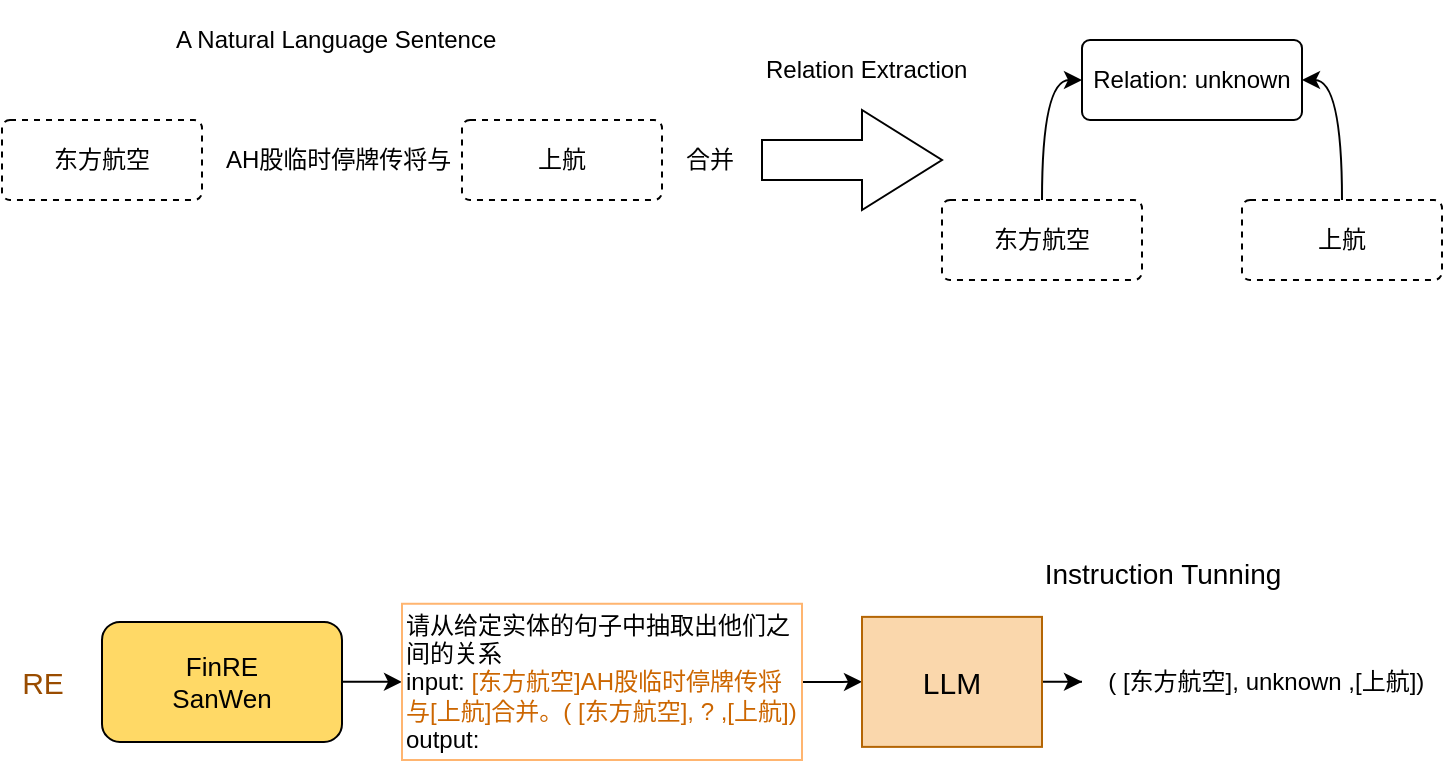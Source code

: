 <mxfile version="22.1.17" type="github">
  <diagram name="第 1 页" id="e0tXGLQbWe1YhPj0isI4">
    <mxGraphModel dx="906" dy="579" grid="1" gridSize="10" guides="1" tooltips="1" connect="1" arrows="1" fold="1" page="1" pageScale="1" pageWidth="827" pageHeight="1169" math="0" shadow="0">
      <root>
        <mxCell id="0" />
        <mxCell id="1" parent="0" />
        <mxCell id="YJZsNohducnvphbNoGTL-23" value="" style="edgeStyle=orthogonalEdgeStyle;rounded=0;orthogonalLoop=1;jettySize=auto;html=1;" parent="1" source="YJZsNohducnvphbNoGTL-24" target="YJZsNohducnvphbNoGTL-27" edge="1">
          <mxGeometry relative="1" as="geometry" />
        </mxCell>
        <mxCell id="YJZsNohducnvphbNoGTL-24" value="&lt;font style=&quot;font-size: 13px;&quot;&gt;FinRE&lt;br&gt;SanWen&lt;/font&gt;" style="rounded=1;whiteSpace=wrap;html=1;fillColor=#FFD966;gradientColor=none;" parent="1" vertex="1">
          <mxGeometry x="140" y="520.94" width="120" height="60" as="geometry" />
        </mxCell>
        <mxCell id="YJZsNohducnvphbNoGTL-25" value="&lt;font style=&quot;font-size: 15px;&quot;&gt;RE&lt;/font&gt;" style="text;html=1;align=center;verticalAlign=middle;resizable=0;points=[];autosize=1;strokeColor=none;fillColor=none;fontColor=#994C00;" parent="1" vertex="1">
          <mxGeometry x="90" y="535.94" width="40" height="30" as="geometry" />
        </mxCell>
        <mxCell id="YJZsNohducnvphbNoGTL-26" value="" style="edgeStyle=orthogonalEdgeStyle;rounded=0;orthogonalLoop=1;jettySize=auto;html=1;" parent="1" source="YJZsNohducnvphbNoGTL-27" target="YJZsNohducnvphbNoGTL-29" edge="1">
          <mxGeometry relative="1" as="geometry" />
        </mxCell>
        <mxCell id="YJZsNohducnvphbNoGTL-27" value="请从给定实体的句子中抽取出他们之间的关系&lt;br&gt;input: &lt;font color=&quot;#cc6600&quot;&gt;[东方航空]AH股临时停牌传将与[上航]合并。(&amp;nbsp;[东方航空], ? ,[上航])&lt;/font&gt;&lt;br&gt;output:&amp;nbsp;" style="whiteSpace=wrap;html=1;align=left;strokeColor=#FFB570;" parent="1" vertex="1">
          <mxGeometry x="290" y="511.88" width="200" height="78.12" as="geometry" />
        </mxCell>
        <mxCell id="YJZsNohducnvphbNoGTL-28" value="" style="edgeStyle=orthogonalEdgeStyle;rounded=0;orthogonalLoop=1;jettySize=auto;html=1;" parent="1" source="YJZsNohducnvphbNoGTL-29" target="YJZsNohducnvphbNoGTL-30" edge="1">
          <mxGeometry relative="1" as="geometry" />
        </mxCell>
        <mxCell id="YJZsNohducnvphbNoGTL-29" value="&lt;font style=&quot;font-size: 15px;&quot;&gt;LLM&lt;/font&gt;" style="rounded=0;whiteSpace=wrap;html=1;fillColor=#fad7ac;strokeColor=#b46504;" parent="1" vertex="1">
          <mxGeometry x="520" y="518.44" width="90" height="65" as="geometry" />
        </mxCell>
        <mxCell id="YJZsNohducnvphbNoGTL-30" value="&amp;nbsp;(&amp;nbsp;[东方航空], unknown ,[上航])" style="text;html=1;align=center;verticalAlign=middle;resizable=0;points=[];autosize=1;strokeColor=none;fillColor=none;" parent="1" vertex="1">
          <mxGeometry x="630" y="535.94" width="180" height="30" as="geometry" />
        </mxCell>
        <mxCell id="YJZsNohducnvphbNoGTL-31" value="&lt;font style=&quot;font-size: 14px;&quot;&gt;Instruction Tunning&lt;/font&gt;" style="text;html=1;align=center;verticalAlign=middle;resizable=0;points=[];autosize=1;strokeColor=none;fillColor=none;" parent="1" vertex="1">
          <mxGeometry x="600" y="481.88" width="140" height="30" as="geometry" />
        </mxCell>
        <mxCell id="T14ChnWQ33sPh7HlbQXI-1" value="AH股临时停牌传将与" style="whiteSpace=wrap;html=1;align=left;strokeColor=none;fillColor=none;" vertex="1" parent="1">
          <mxGeometry x="200" y="270" width="120" height="40" as="geometry" />
        </mxCell>
        <mxCell id="T14ChnWQ33sPh7HlbQXI-5" value="东方航空" style="rounded=1;arcSize=10;whiteSpace=wrap;html=1;align=center;dashed=1;" vertex="1" parent="1">
          <mxGeometry x="90" y="270" width="100" height="40" as="geometry" />
        </mxCell>
        <mxCell id="T14ChnWQ33sPh7HlbQXI-7" value="上航" style="rounded=1;arcSize=10;whiteSpace=wrap;html=1;align=center;dashed=1;" vertex="1" parent="1">
          <mxGeometry x="320" y="270" width="100" height="40" as="geometry" />
        </mxCell>
        <mxCell id="T14ChnWQ33sPh7HlbQXI-9" value="Relation: unknown" style="rounded=1;arcSize=10;whiteSpace=wrap;html=1;align=center;" vertex="1" parent="1">
          <mxGeometry x="630" y="230" width="110" height="40" as="geometry" />
        </mxCell>
        <mxCell id="T14ChnWQ33sPh7HlbQXI-13" value="合并" style="whiteSpace=wrap;html=1;align=left;strokeColor=none;fillColor=none;" vertex="1" parent="1">
          <mxGeometry x="430" y="270" width="30" height="40" as="geometry" />
        </mxCell>
        <mxCell id="T14ChnWQ33sPh7HlbQXI-14" value="A Natural Language Sentence" style="whiteSpace=wrap;html=1;align=left;strokeColor=none;fillColor=none;" vertex="1" parent="1">
          <mxGeometry x="175" y="210" width="170" height="40" as="geometry" />
        </mxCell>
        <mxCell id="T14ChnWQ33sPh7HlbQXI-16" value="" style="html=1;shadow=0;dashed=0;align=center;verticalAlign=middle;shape=mxgraph.arrows2.arrow;dy=0.6;dx=40;notch=0;" vertex="1" parent="1">
          <mxGeometry x="470" y="265" width="90" height="50" as="geometry" />
        </mxCell>
        <mxCell id="T14ChnWQ33sPh7HlbQXI-17" value="Relation Extraction" style="whiteSpace=wrap;html=1;align=left;strokeColor=none;fillColor=none;" vertex="1" parent="1">
          <mxGeometry x="470" y="225" width="110" height="40" as="geometry" />
        </mxCell>
        <mxCell id="T14ChnWQ33sPh7HlbQXI-21" style="edgeStyle=orthogonalEdgeStyle;rounded=0;orthogonalLoop=1;jettySize=auto;html=1;exitX=0.5;exitY=0;exitDx=0;exitDy=0;entryX=0;entryY=0.5;entryDx=0;entryDy=0;curved=1;" edge="1" parent="1" source="T14ChnWQ33sPh7HlbQXI-19" target="T14ChnWQ33sPh7HlbQXI-9">
          <mxGeometry relative="1" as="geometry" />
        </mxCell>
        <mxCell id="T14ChnWQ33sPh7HlbQXI-19" value="东方航空" style="rounded=1;arcSize=10;whiteSpace=wrap;html=1;align=center;dashed=1;" vertex="1" parent="1">
          <mxGeometry x="560" y="310" width="100" height="40" as="geometry" />
        </mxCell>
        <mxCell id="T14ChnWQ33sPh7HlbQXI-26" style="edgeStyle=orthogonalEdgeStyle;rounded=0;orthogonalLoop=1;jettySize=auto;html=1;exitX=0.5;exitY=0;exitDx=0;exitDy=0;entryX=1;entryY=0.5;entryDx=0;entryDy=0;curved=1;" edge="1" parent="1" source="T14ChnWQ33sPh7HlbQXI-20" target="T14ChnWQ33sPh7HlbQXI-9">
          <mxGeometry relative="1" as="geometry" />
        </mxCell>
        <mxCell id="T14ChnWQ33sPh7HlbQXI-20" value="上航" style="rounded=1;arcSize=10;whiteSpace=wrap;html=1;align=center;dashed=1;" vertex="1" parent="1">
          <mxGeometry x="710" y="310" width="100" height="40" as="geometry" />
        </mxCell>
      </root>
    </mxGraphModel>
  </diagram>
</mxfile>
